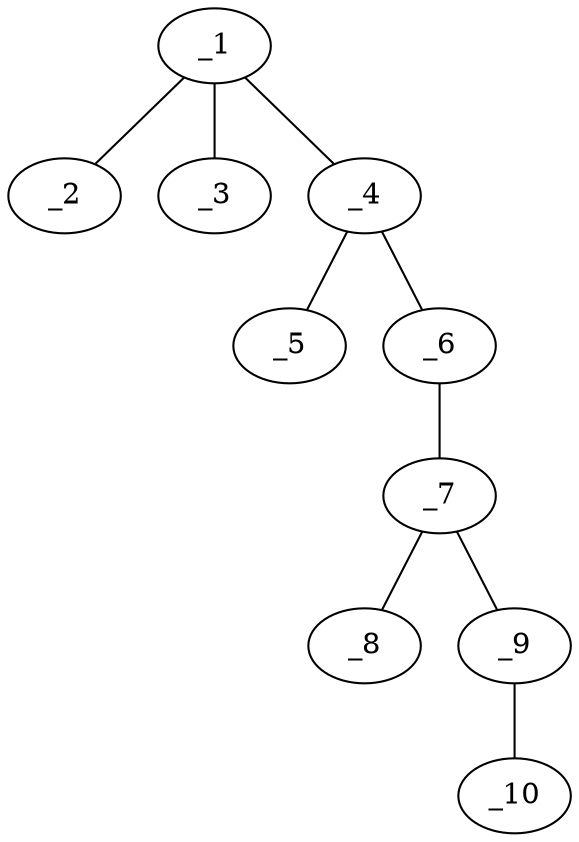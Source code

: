 graph molid622694 {
	_1	 [charge=0,
		chem=4,
		symbol="N  ",
		x="2.866",
		y="0.25"];
	_2	 [charge=0,
		chem=1,
		symbol="C  ",
		x=2,
		y="-0.25"];
	_1 -- _2	 [valence=1];
	_3	 [charge=0,
		chem=1,
		symbol="C  ",
		x="2.866",
		y="1.25"];
	_1 -- _3	 [valence=1];
	_4	 [charge=0,
		chem=1,
		symbol="C  ",
		x="3.7321",
		y="-0.25"];
	_1 -- _4	 [valence=1];
	_5	 [charge=0,
		chem=4,
		symbol="N  ",
		x="3.7321",
		y="-1.25"];
	_4 -- _5	 [valence=2];
	_6	 [charge=0,
		chem=4,
		symbol="N  ",
		x="4.5981",
		y="0.25"];
	_4 -- _6	 [valence=1];
	_7	 [charge=0,
		chem=1,
		symbol="C  ",
		x="5.4641",
		y="-0.25"];
	_6 -- _7	 [valence=1];
	_8	 [charge=0,
		chem=5,
		symbol="S  ",
		x="5.4641",
		y="-1.25"];
	_7 -- _8	 [valence=2];
	_9	 [charge=0,
		chem=4,
		symbol="N  ",
		x="6.3301",
		y="0.25"];
	_7 -- _9	 [valence=1];
	_10	 [charge=0,
		chem=1,
		symbol="C  ",
		x="7.1962",
		y="-0.25"];
	_9 -- _10	 [valence=1];
}
